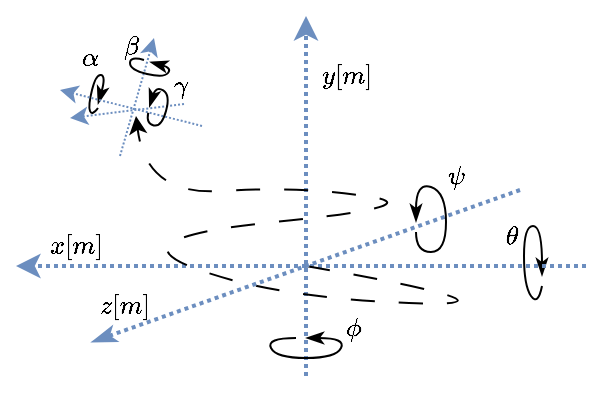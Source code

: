 <mxfile version="22.1.16" type="device">
  <diagram name="Page-1" id="kiWLOuEyL9WehnxS1dk0">
    <mxGraphModel dx="442" dy="308" grid="1" gridSize="5" guides="1" tooltips="1" connect="1" arrows="1" fold="1" page="1" pageScale="1" pageWidth="1100" pageHeight="850" math="1" shadow="0">
      <root>
        <mxCell id="0" />
        <mxCell id="1" parent="0" />
        <mxCell id="cxlWR5w-IVPLQyxYiVSq-17" value="" style="curved=1;endArrow=classicThin;html=1;rounded=0;endFill=1;" parent="1" edge="1">
          <mxGeometry width="50" height="50" relative="1" as="geometry">
            <mxPoint x="449" y="381" as="sourcePoint" />
            <mxPoint x="449" y="379" as="targetPoint" />
            <Array as="points">
              <mxPoint x="446" y="385" />
              <mxPoint x="444" y="380" />
              <mxPoint x="448" y="364" />
              <mxPoint x="453" y="365" />
            </Array>
          </mxGeometry>
        </mxCell>
        <mxCell id="cxlWR5w-IVPLQyxYiVSq-18" value="$$\alpha$$" style="edgeLabel;html=1;align=center;verticalAlign=middle;resizable=0;points=[];labelBackgroundColor=none;rotation=0;container=0;" parent="cxlWR5w-IVPLQyxYiVSq-17" vertex="1" connectable="0">
          <mxGeometry x="-0.295" y="-1" relative="1" as="geometry">
            <mxPoint x="-2" y="-19" as="offset" />
          </mxGeometry>
        </mxCell>
        <mxCell id="cxlWR5w-IVPLQyxYiVSq-8" value="" style="curved=1;endArrow=classicThin;html=1;rounded=0;endFill=1;" parent="1" edge="1">
          <mxGeometry width="50" height="50" relative="1" as="geometry">
            <mxPoint x="671.0" y="470" as="sourcePoint" />
            <mxPoint x="671.0" y="465" as="targetPoint" />
            <Array as="points">
              <mxPoint x="669.0" y="480" />
              <mxPoint x="662.0" y="470" />
              <mxPoint x="662.0" y="440" />
              <mxPoint x="671.0" y="440" />
            </Array>
          </mxGeometry>
        </mxCell>
        <mxCell id="cxlWR5w-IVPLQyxYiVSq-9" value="$$\theta$$" style="edgeLabel;html=1;align=center;verticalAlign=middle;resizable=0;points=[];labelBackgroundColor=none;rotation=0;container=0;" parent="cxlWR5w-IVPLQyxYiVSq-8" vertex="1" connectable="0">
          <mxGeometry x="-0.295" y="-1" relative="1" as="geometry">
            <mxPoint x="-7" y="-17" as="offset" />
          </mxGeometry>
        </mxCell>
        <mxCell id="cxlWR5w-IVPLQyxYiVSq-1" value="" style="endArrow=classic;html=1;rounded=0;fillColor=#dae8fc;strokeColor=#6c8ebf;strokeWidth=2;dashed=1;dashPattern=1 1;" parent="1" edge="1">
          <mxGeometry width="50" height="50" relative="1" as="geometry">
            <mxPoint x="693" y="460" as="sourcePoint" />
            <mxPoint x="408" y="460" as="targetPoint" />
          </mxGeometry>
        </mxCell>
        <mxCell id="cxlWR5w-IVPLQyxYiVSq-2" value="$$x [m]$$" style="edgeLabel;html=1;align=center;verticalAlign=middle;resizable=0;points=[];labelBackgroundColor=none;container=0;" parent="cxlWR5w-IVPLQyxYiVSq-1" vertex="1" connectable="0">
          <mxGeometry x="0.885" y="-4" relative="1" as="geometry">
            <mxPoint x="13" y="-6" as="offset" />
          </mxGeometry>
        </mxCell>
        <mxCell id="cxlWR5w-IVPLQyxYiVSq-3" value="" style="endArrow=classic;html=1;rounded=0;fillColor=#dae8fc;strokeColor=#6c8ebf;strokeWidth=2;dashed=1;dashPattern=1 1;" parent="1" edge="1">
          <mxGeometry width="50" height="50" relative="1" as="geometry">
            <mxPoint x="553" y="515" as="sourcePoint" />
            <mxPoint x="553" y="335" as="targetPoint" />
          </mxGeometry>
        </mxCell>
        <mxCell id="cxlWR5w-IVPLQyxYiVSq-4" value="$$y [m]$$" style="edgeLabel;html=1;align=center;verticalAlign=middle;resizable=0;points=[];labelBackgroundColor=none;container=0;" parent="cxlWR5w-IVPLQyxYiVSq-3" vertex="1" connectable="0">
          <mxGeometry x="0.732" y="1" relative="1" as="geometry">
            <mxPoint x="21" y="6" as="offset" />
          </mxGeometry>
        </mxCell>
        <mxCell id="cxlWR5w-IVPLQyxYiVSq-5" value="" style="curved=1;endArrow=classic;html=1;rounded=0;dashed=1;dashPattern=12 12;" parent="1" edge="1">
          <mxGeometry width="50" height="50" relative="1" as="geometry">
            <mxPoint x="553" y="460" as="sourcePoint" />
            <mxPoint x="468" y="385" as="targetPoint" />
            <Array as="points">
              <mxPoint x="672" y="481" />
              <mxPoint x="537" y="476" />
              <mxPoint x="457" y="446" />
              <mxPoint x="618" y="430" />
              <mxPoint x="548" y="420" />
              <mxPoint x="473" y="425" />
            </Array>
          </mxGeometry>
        </mxCell>
        <mxCell id="cxlWR5w-IVPLQyxYiVSq-10" value="" style="endArrow=classic;html=1;rounded=0;fillColor=#dae8fc;strokeColor=#6c8ebf;strokeWidth=1;dashed=1;dashPattern=1 1;" parent="1" edge="1">
          <mxGeometry width="50" height="50" relative="1" as="geometry">
            <mxPoint x="460" y="405" as="sourcePoint" />
            <mxPoint x="477" y="346" as="targetPoint" />
          </mxGeometry>
        </mxCell>
        <mxCell id="cxlWR5w-IVPLQyxYiVSq-11" value="" style="endArrow=classic;html=1;rounded=0;fillColor=#dae8fc;strokeColor=#6c8ebf;strokeWidth=1;dashed=1;dashPattern=1 1;" parent="1" edge="1">
          <mxGeometry width="50" height="50" relative="1" as="geometry">
            <mxPoint x="492" y="379" as="sourcePoint" />
            <mxPoint x="435" y="386" as="targetPoint" />
          </mxGeometry>
        </mxCell>
        <mxCell id="cxlWR5w-IVPLQyxYiVSq-12" value="" style="endArrow=classic;html=1;rounded=0;fillColor=#dae8fc;strokeColor=#6c8ebf;strokeWidth=1;dashed=1;dashPattern=1 1;" parent="1" edge="1">
          <mxGeometry width="50" height="50" relative="1" as="geometry">
            <mxPoint x="501" y="390" as="sourcePoint" />
            <mxPoint x="430" y="372" as="targetPoint" />
          </mxGeometry>
        </mxCell>
        <mxCell id="cxlWR5w-IVPLQyxYiVSq-15" value="" style="curved=1;endArrow=classicThin;html=1;rounded=0;endFill=1;" parent="1" edge="1">
          <mxGeometry width="50" height="50" relative="1" as="geometry">
            <mxPoint x="474.113" y="383.338" as="sourcePoint" />
            <mxPoint x="474.668" y="380.56" as="targetPoint" />
            <Array as="points">
              <mxPoint x="473.002" y="388.893" />
              <mxPoint x="480.78" y="390.56" />
              <mxPoint x="485.224" y="374.449" />
              <mxPoint x="478.002" y="370.004" />
            </Array>
          </mxGeometry>
        </mxCell>
        <mxCell id="cxlWR5w-IVPLQyxYiVSq-16" value="$$\gamma$$" style="edgeLabel;html=1;align=center;verticalAlign=middle;resizable=0;points=[];labelBackgroundColor=none;rotation=0;container=0;" parent="cxlWR5w-IVPLQyxYiVSq-15" vertex="1" connectable="0">
          <mxGeometry x="-0.295" y="-1" relative="1" as="geometry">
            <mxPoint x="7" y="-17" as="offset" />
          </mxGeometry>
        </mxCell>
        <mxCell id="cxlWR5w-IVPLQyxYiVSq-19" value="" style="endArrow=classicThin;html=1;rounded=0;fillColor=#dae8fc;strokeColor=#6c8ebf;strokeWidth=2;dashed=1;dashPattern=1 1;endFill=1;" parent="1" edge="1">
          <mxGeometry width="50" height="50" relative="1" as="geometry">
            <mxPoint x="660" y="422" as="sourcePoint" />
            <mxPoint x="446" y="498" as="targetPoint" />
          </mxGeometry>
        </mxCell>
        <mxCell id="cxlWR5w-IVPLQyxYiVSq-20" value="$$z [m]$$" style="edgeLabel;html=1;align=center;verticalAlign=middle;resizable=0;points=[];labelBackgroundColor=none;rotation=0;container=0;" parent="cxlWR5w-IVPLQyxYiVSq-19" vertex="1" connectable="0">
          <mxGeometry x="0.885" y="-4" relative="1" as="geometry">
            <mxPoint x="5" y="-10" as="offset" />
          </mxGeometry>
        </mxCell>
        <mxCell id="cxlWR5w-IVPLQyxYiVSq-21" value="" style="curved=1;endArrow=classicThin;html=1;rounded=0;endFill=1;" parent="1" edge="1">
          <mxGeometry width="50" height="50" relative="1" as="geometry">
            <mxPoint x="608" y="443" as="sourcePoint" />
            <mxPoint x="608" y="438" as="targetPoint" />
            <Array as="points">
              <mxPoint x="608" y="453" />
              <mxPoint x="623" y="453" />
              <mxPoint x="623" y="423" />
              <mxPoint x="608" y="418" />
            </Array>
          </mxGeometry>
        </mxCell>
        <mxCell id="cxlWR5w-IVPLQyxYiVSq-22" value="$$\psi$$" style="edgeLabel;html=1;align=center;verticalAlign=middle;resizable=0;points=[];labelBackgroundColor=none;rotation=0;container=0;" parent="cxlWR5w-IVPLQyxYiVSq-21" vertex="1" connectable="0">
          <mxGeometry x="-0.295" y="-1" relative="1" as="geometry">
            <mxPoint x="4" y="-31" as="offset" />
          </mxGeometry>
        </mxCell>
        <mxCell id="cxlWR5w-IVPLQyxYiVSq-13" value="" style="curved=1;endArrow=classicThin;html=1;rounded=0;strokeWidth=1;endFill=1;" parent="1" edge="1">
          <mxGeometry width="50" height="50" relative="1" as="geometry">
            <mxPoint x="472" y="357" as="sourcePoint" />
            <mxPoint x="475" y="358" as="targetPoint" />
            <Array as="points">
              <mxPoint x="465" y="355" />
              <mxPoint x="465" y="362" />
              <mxPoint x="482" y="366" />
              <mxPoint x="486" y="361" />
            </Array>
          </mxGeometry>
        </mxCell>
        <mxCell id="cxlWR5w-IVPLQyxYiVSq-14" value="$$\beta$$" style="edgeLabel;html=1;align=center;verticalAlign=middle;resizable=0;points=[];labelBackgroundColor=none;container=0;rotation=0;" parent="cxlWR5w-IVPLQyxYiVSq-13" vertex="1" connectable="0">
          <mxGeometry x="-0.295" y="-1" relative="1" as="geometry">
            <mxPoint x="-3" y="-14" as="offset" />
          </mxGeometry>
        </mxCell>
        <mxCell id="cxlWR5w-IVPLQyxYiVSq-6" value="" style="curved=1;endArrow=classicThin;html=1;rounded=0;endFill=1;" parent="1" edge="1">
          <mxGeometry width="50" height="50" relative="1" as="geometry">
            <mxPoint x="548" y="496" as="sourcePoint" />
            <mxPoint x="553" y="496" as="targetPoint" />
            <Array as="points">
              <mxPoint x="533" y="496" />
              <mxPoint x="538" y="506" />
              <mxPoint x="568" y="506" />
              <mxPoint x="573" y="496" />
            </Array>
          </mxGeometry>
        </mxCell>
        <mxCell id="cxlWR5w-IVPLQyxYiVSq-7" value="$$\phi$$" style="edgeLabel;html=1;align=center;verticalAlign=middle;resizable=0;points=[];labelBackgroundColor=none;container=0;" parent="cxlWR5w-IVPLQyxYiVSq-6" vertex="1" connectable="0">
          <mxGeometry x="-0.295" y="-1" relative="1" as="geometry">
            <mxPoint x="33" y="-16" as="offset" />
          </mxGeometry>
        </mxCell>
      </root>
    </mxGraphModel>
  </diagram>
</mxfile>
